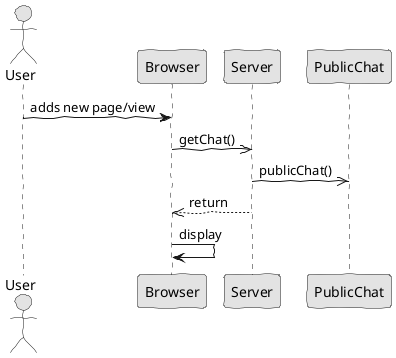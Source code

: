 @startuml  analysis.png
skinparam handwritten true
skinparam monochrome true
skinparam packageStyle rect
skinparam defaultFontName FG Virgil
skinparam shadowing false

actor User

User -> Browser : adds new page/view
Browser ->> Server : getChat()
Server ->> PublicChat : publicChat()
Server -->> Browser : return
Browser -> Browser : display

@enduml
